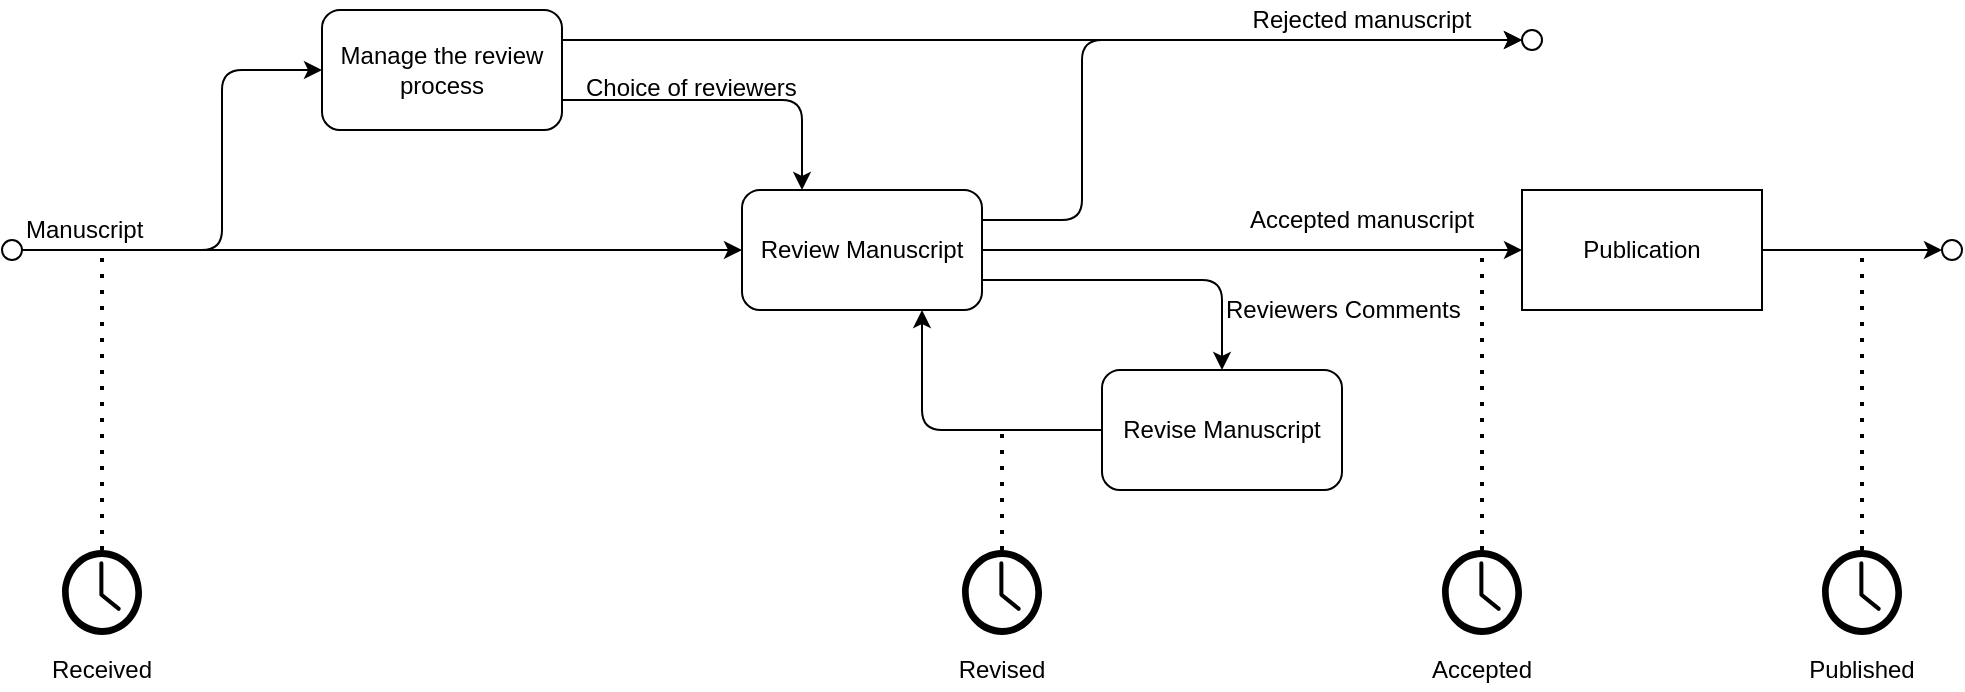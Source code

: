 <mxfile>
    <diagram id="0eedHah4N87OHrJ6hzqf" name="Page-1">
        <mxGraphModel dx="1665" dy="471" grid="1" gridSize="10" guides="1" tooltips="1" connect="1" arrows="1" fold="1" page="1" pageScale="1" pageWidth="850" pageHeight="1100" math="0" shadow="0">
            <root>
                <mxCell id="0"/>
                <mxCell id="1" parent="0"/>
                <mxCell id="2" value="Manage the review process" style="rounded=1;whiteSpace=wrap;html=1;" parent="1" vertex="1">
                    <mxGeometry x="190" y="90" width="120" height="60" as="geometry"/>
                </mxCell>
                <mxCell id="3" value="Review Manuscript" style="rounded=1;whiteSpace=wrap;html=1;" parent="1" vertex="1">
                    <mxGeometry x="400" y="180" width="120" height="60" as="geometry"/>
                </mxCell>
                <mxCell id="4" value="Revise Manuscript" style="rounded=1;whiteSpace=wrap;html=1;" parent="1" vertex="1">
                    <mxGeometry x="580" y="270" width="120" height="60" as="geometry"/>
                </mxCell>
                <mxCell id="5" value="" style="endArrow=classic;html=1;entryX=0;entryY=0.5;entryDx=0;entryDy=0;" parent="1" target="2" edge="1">
                    <mxGeometry width="50" height="50" relative="1" as="geometry">
                        <mxPoint x="40" y="210" as="sourcePoint"/>
                        <mxPoint x="350" y="230" as="targetPoint"/>
                        <Array as="points">
                            <mxPoint x="140" y="210"/>
                            <mxPoint x="140" y="120"/>
                        </Array>
                    </mxGeometry>
                </mxCell>
                <mxCell id="6" value="Manuscript" style="text;html=1;strokeColor=none;fillColor=none;align=left;verticalAlign=middle;whiteSpace=wrap;rounded=0;" parent="1" vertex="1">
                    <mxGeometry x="40" y="190" width="40" height="20" as="geometry"/>
                </mxCell>
                <mxCell id="7" value="" style="endArrow=classic;html=1;entryX=0;entryY=0.5;entryDx=0;entryDy=0;" parent="1" target="3" edge="1">
                    <mxGeometry width="50" height="50" relative="1" as="geometry">
                        <mxPoint x="120" y="210" as="sourcePoint"/>
                        <mxPoint x="290" y="230" as="targetPoint"/>
                    </mxGeometry>
                </mxCell>
                <mxCell id="9" value="" style="endArrow=classic;html=1;exitX=1;exitY=0.25;exitDx=0;exitDy=0;entryX=0;entryY=0.5;entryDx=0;entryDy=0;" parent="1" source="2" target="16" edge="1">
                    <mxGeometry width="50" height="50" relative="1" as="geometry">
                        <mxPoint x="330" y="280" as="sourcePoint"/>
                        <mxPoint x="780" y="105" as="targetPoint"/>
                    </mxGeometry>
                </mxCell>
                <mxCell id="10" value="" style="endArrow=classic;html=1;exitX=1;exitY=0.75;exitDx=0;exitDy=0;entryX=0.25;entryY=0;entryDx=0;entryDy=0;" parent="1" source="2" target="3" edge="1">
                    <mxGeometry width="50" height="50" relative="1" as="geometry">
                        <mxPoint x="490" y="280" as="sourcePoint"/>
                        <mxPoint x="540" y="230" as="targetPoint"/>
                        <Array as="points">
                            <mxPoint x="430" y="135"/>
                        </Array>
                    </mxGeometry>
                </mxCell>
                <mxCell id="11" value="Choice of reviewers" style="text;html=1;strokeColor=none;fillColor=none;align=left;verticalAlign=middle;whiteSpace=wrap;rounded=0;" parent="1" vertex="1">
                    <mxGeometry x="320" y="119" width="120" height="20" as="geometry"/>
                </mxCell>
                <mxCell id="14" value="" style="endArrow=classic;html=1;exitX=1;exitY=0.25;exitDx=0;exitDy=0;entryX=0;entryY=0.5;entryDx=0;entryDy=0;" parent="1" source="3" target="16" edge="1">
                    <mxGeometry width="50" height="50" relative="1" as="geometry">
                        <mxPoint x="580" y="220" as="sourcePoint"/>
                        <mxPoint x="780" y="110" as="targetPoint"/>
                        <Array as="points">
                            <mxPoint x="570" y="195"/>
                            <mxPoint x="570" y="105"/>
                        </Array>
                    </mxGeometry>
                </mxCell>
                <mxCell id="16" value="" style="ellipse;whiteSpace=wrap;html=1;aspect=fixed;align=left;" parent="1" vertex="1">
                    <mxGeometry x="790" y="100" width="10" height="10" as="geometry"/>
                </mxCell>
                <mxCell id="17" value="Rejected manuscript" style="text;html=1;strokeColor=none;fillColor=none;align=center;verticalAlign=middle;whiteSpace=wrap;rounded=0;" parent="1" vertex="1">
                    <mxGeometry x="650" y="85" width="120" height="20" as="geometry"/>
                </mxCell>
                <mxCell id="18" value="" style="endArrow=classic;html=1;exitX=1;exitY=0.75;exitDx=0;exitDy=0;entryX=0.5;entryY=0;entryDx=0;entryDy=0;" parent="1" source="3" target="4" edge="1">
                    <mxGeometry width="50" height="50" relative="1" as="geometry">
                        <mxPoint x="530" y="210" as="sourcePoint"/>
                        <mxPoint x="580" y="160" as="targetPoint"/>
                        <Array as="points">
                            <mxPoint x="640" y="225"/>
                        </Array>
                    </mxGeometry>
                </mxCell>
                <mxCell id="19" value="Reviewers Comments" style="text;html=1;strokeColor=none;fillColor=none;align=left;verticalAlign=middle;whiteSpace=wrap;rounded=0;" parent="1" vertex="1">
                    <mxGeometry x="640" y="230" width="150" height="20" as="geometry"/>
                </mxCell>
                <mxCell id="20" value="" style="endArrow=classic;html=1;entryX=0.75;entryY=1;entryDx=0;entryDy=0;exitX=0;exitY=0.5;exitDx=0;exitDy=0;" parent="1" source="4" target="3" edge="1">
                    <mxGeometry width="50" height="50" relative="1" as="geometry">
                        <mxPoint x="530" y="200" as="sourcePoint"/>
                        <mxPoint x="580" y="150" as="targetPoint"/>
                        <Array as="points">
                            <mxPoint x="490" y="300"/>
                        </Array>
                    </mxGeometry>
                </mxCell>
                <mxCell id="22" value="" style="endArrow=classic;html=1;exitX=1;exitY=0.5;exitDx=0;exitDy=0;entryX=0;entryY=0.5;entryDx=0;entryDy=0;" parent="1" source="3" target="40" edge="1">
                    <mxGeometry width="50" height="50" relative="1" as="geometry">
                        <mxPoint x="610" y="200" as="sourcePoint"/>
                        <mxPoint x="790" y="210" as="targetPoint"/>
                    </mxGeometry>
                </mxCell>
                <mxCell id="23" value="Accepted manuscript" style="text;html=1;strokeColor=none;fillColor=none;align=center;verticalAlign=middle;whiteSpace=wrap;rounded=0;" parent="1" vertex="1">
                    <mxGeometry x="650" y="185" width="120" height="20" as="geometry"/>
                </mxCell>
                <mxCell id="24" value="" style="ellipse;whiteSpace=wrap;html=1;aspect=fixed;align=left;" parent="1" vertex="1">
                    <mxGeometry x="30" y="205" width="10" height="10" as="geometry"/>
                </mxCell>
                <mxCell id="40" value="Publication" style="rounded=1;whiteSpace=wrap;html=1;arcSize=0;" vertex="1" parent="1">
                    <mxGeometry x="790" y="180" width="120" height="60" as="geometry"/>
                </mxCell>
                <mxCell id="42" value="" style="endArrow=classic;html=1;exitX=1;exitY=0.5;exitDx=0;exitDy=0;entryX=0;entryY=0.5;entryDx=0;entryDy=0;" edge="1" parent="1" source="40" target="43">
                    <mxGeometry width="50" height="50" relative="1" as="geometry">
                        <mxPoint x="1040" y="190" as="sourcePoint"/>
                        <mxPoint x="940" y="210" as="targetPoint"/>
                    </mxGeometry>
                </mxCell>
                <mxCell id="43" value="" style="ellipse;whiteSpace=wrap;html=1;aspect=fixed;align=left;" vertex="1" parent="1">
                    <mxGeometry x="1000" y="205" width="10" height="10" as="geometry"/>
                </mxCell>
                <mxCell id="45" value="" style="pointerEvents=1;shadow=0;dashed=0;html=1;strokeColor=none;labelPosition=center;verticalLabelPosition=bottom;verticalAlign=top;outlineConnect=0;align=center;shape=mxgraph.office.concepts.clock;fillColor=#000000;" vertex="1" parent="1">
                    <mxGeometry x="60" y="360" width="40" height="42.5" as="geometry"/>
                </mxCell>
                <mxCell id="47" value="" style="endArrow=none;dashed=1;html=1;dashPattern=1 3;strokeWidth=2;entryX=1;entryY=1;entryDx=0;entryDy=0;" edge="1" parent="1" source="45" target="6">
                    <mxGeometry width="50" height="50" relative="1" as="geometry">
                        <mxPoint x="780" y="370" as="sourcePoint"/>
                        <mxPoint x="80" y="220" as="targetPoint"/>
                    </mxGeometry>
                </mxCell>
                <mxCell id="48" value="Received" style="text;html=1;strokeColor=none;fillColor=none;align=center;verticalAlign=middle;whiteSpace=wrap;rounded=0;" vertex="1" parent="1">
                    <mxGeometry x="60" y="410" width="40" height="20" as="geometry"/>
                </mxCell>
                <mxCell id="49" value="" style="pointerEvents=1;shadow=0;dashed=0;html=1;strokeColor=none;labelPosition=center;verticalLabelPosition=bottom;verticalAlign=top;outlineConnect=0;align=center;shape=mxgraph.office.concepts.clock;fillColor=#000000;" vertex="1" parent="1">
                    <mxGeometry x="510" y="360" width="40" height="42.5" as="geometry"/>
                </mxCell>
                <mxCell id="50" value="Revised" style="text;html=1;strokeColor=none;fillColor=none;align=center;verticalAlign=middle;whiteSpace=wrap;rounded=0;" vertex="1" parent="1">
                    <mxGeometry x="510" y="410" width="40" height="20" as="geometry"/>
                </mxCell>
                <mxCell id="51" value="" style="endArrow=none;dashed=1;html=1;dashPattern=1 3;strokeWidth=2;" edge="1" parent="1" source="49">
                    <mxGeometry width="50" height="50" relative="1" as="geometry">
                        <mxPoint x="780" y="370" as="sourcePoint"/>
                        <mxPoint x="530" y="300" as="targetPoint"/>
                    </mxGeometry>
                </mxCell>
                <mxCell id="52" value="" style="pointerEvents=1;shadow=0;dashed=0;html=1;strokeColor=none;labelPosition=center;verticalLabelPosition=bottom;verticalAlign=top;outlineConnect=0;align=center;shape=mxgraph.office.concepts.clock;fillColor=#000000;" vertex="1" parent="1">
                    <mxGeometry x="750" y="360" width="40" height="42.5" as="geometry"/>
                </mxCell>
                <mxCell id="53" value="Accepted" style="text;html=1;strokeColor=none;fillColor=none;align=center;verticalAlign=middle;whiteSpace=wrap;rounded=0;" vertex="1" parent="1">
                    <mxGeometry x="750" y="410" width="40" height="20" as="geometry"/>
                </mxCell>
                <mxCell id="54" value="" style="endArrow=none;dashed=1;html=1;dashPattern=1 3;strokeWidth=2;" edge="1" parent="1" source="52">
                    <mxGeometry width="50" height="50" relative="1" as="geometry">
                        <mxPoint x="790" y="340" as="sourcePoint"/>
                        <mxPoint x="770" y="210" as="targetPoint"/>
                    </mxGeometry>
                </mxCell>
                <mxCell id="55" value="" style="pointerEvents=1;shadow=0;dashed=0;html=1;strokeColor=none;labelPosition=center;verticalLabelPosition=bottom;verticalAlign=top;outlineConnect=0;align=center;shape=mxgraph.office.concepts.clock;fillColor=#000000;" vertex="1" parent="1">
                    <mxGeometry x="940" y="360" width="40" height="42.5" as="geometry"/>
                </mxCell>
                <mxCell id="56" value="Published" style="text;html=1;strokeColor=none;fillColor=none;align=center;verticalAlign=middle;whiteSpace=wrap;rounded=0;" vertex="1" parent="1">
                    <mxGeometry x="940" y="410" width="40" height="20" as="geometry"/>
                </mxCell>
                <mxCell id="57" value="" style="endArrow=none;dashed=1;html=1;dashPattern=1 3;strokeWidth=2;" edge="1" parent="1" source="55">
                    <mxGeometry width="50" height="50" relative="1" as="geometry">
                        <mxPoint x="1050" y="375" as="sourcePoint"/>
                        <mxPoint x="960" y="210" as="targetPoint"/>
                    </mxGeometry>
                </mxCell>
            </root>
        </mxGraphModel>
    </diagram>
</mxfile>